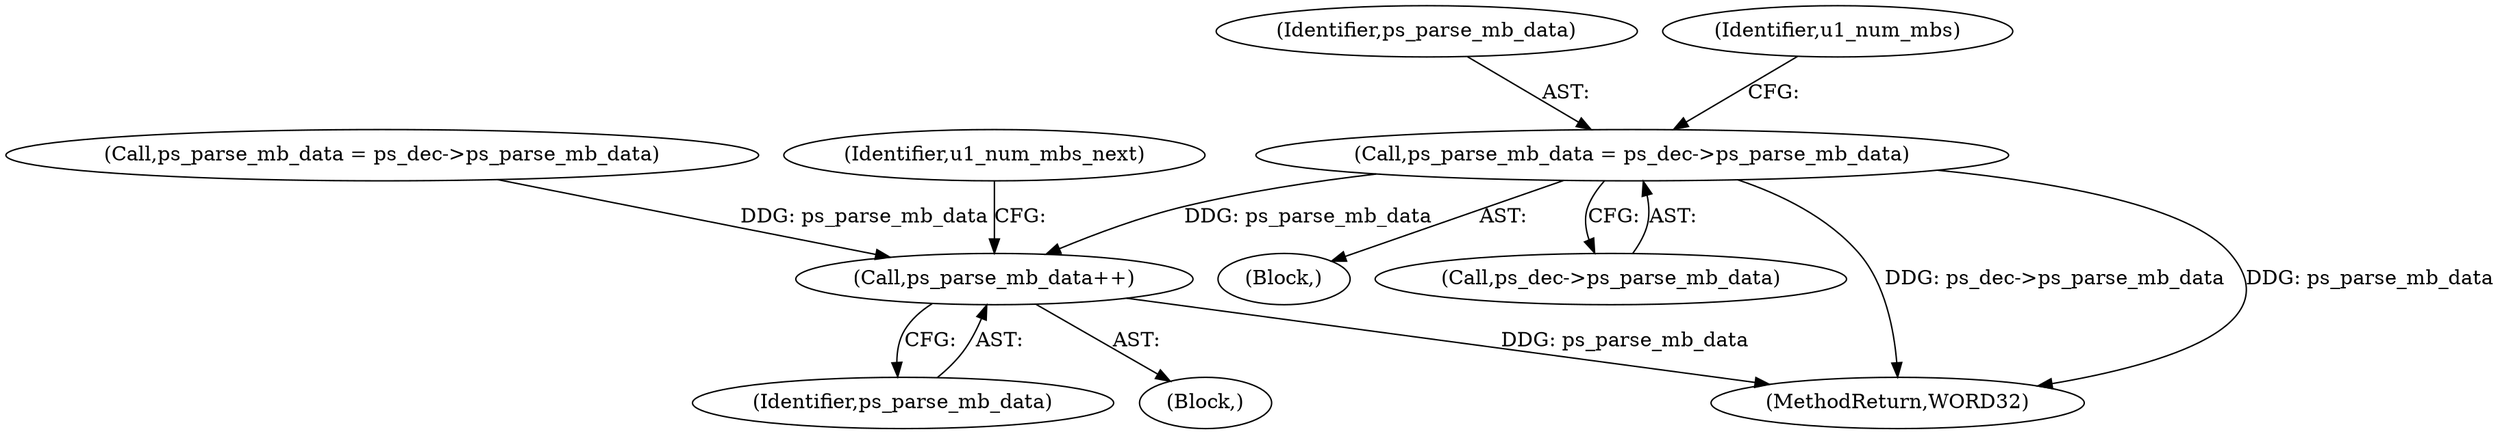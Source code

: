 digraph "0_Android_494561291a503840f385fbcd11d9bc5f4dc502b8_0@pointer" {
"1001042" [label="(Call,ps_parse_mb_data = ps_dec->ps_parse_mb_data)"];
"1001240" [label="(Call,ps_parse_mb_data++)"];
"1001241" [label="(Identifier,ps_parse_mb_data)"];
"1001297" [label="(Call,ps_parse_mb_data = ps_dec->ps_parse_mb_data)"];
"1000138" [label="(Block,)"];
"1001044" [label="(Call,ps_dec->ps_parse_mb_data)"];
"1001427" [label="(MethodReturn,WORD32)"];
"1001042" [label="(Call,ps_parse_mb_data = ps_dec->ps_parse_mb_data)"];
"1001240" [label="(Call,ps_parse_mb_data++)"];
"1001043" [label="(Identifier,ps_parse_mb_data)"];
"1001073" [label="(Block,)"];
"1001048" [label="(Identifier,u1_num_mbs)"];
"1001243" [label="(Identifier,u1_num_mbs_next)"];
"1001042" -> "1000138"  [label="AST: "];
"1001042" -> "1001044"  [label="CFG: "];
"1001043" -> "1001042"  [label="AST: "];
"1001044" -> "1001042"  [label="AST: "];
"1001048" -> "1001042"  [label="CFG: "];
"1001042" -> "1001427"  [label="DDG: ps_dec->ps_parse_mb_data"];
"1001042" -> "1001427"  [label="DDG: ps_parse_mb_data"];
"1001042" -> "1001240"  [label="DDG: ps_parse_mb_data"];
"1001240" -> "1001073"  [label="AST: "];
"1001240" -> "1001241"  [label="CFG: "];
"1001241" -> "1001240"  [label="AST: "];
"1001243" -> "1001240"  [label="CFG: "];
"1001240" -> "1001427"  [label="DDG: ps_parse_mb_data"];
"1001297" -> "1001240"  [label="DDG: ps_parse_mb_data"];
}
